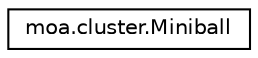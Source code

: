 digraph G
{
  edge [fontname="Helvetica",fontsize="10",labelfontname="Helvetica",labelfontsize="10"];
  node [fontname="Helvetica",fontsize="10",shape=record];
  rankdir=LR;
  Node1 [label="moa.cluster.Miniball",height=0.2,width=0.4,color="black", fillcolor="white", style="filled",URL="$classmoa_1_1cluster_1_1Miniball.html",tooltip="Java Porting of the Miniball.h code of Bernd Gaertner."];
}
